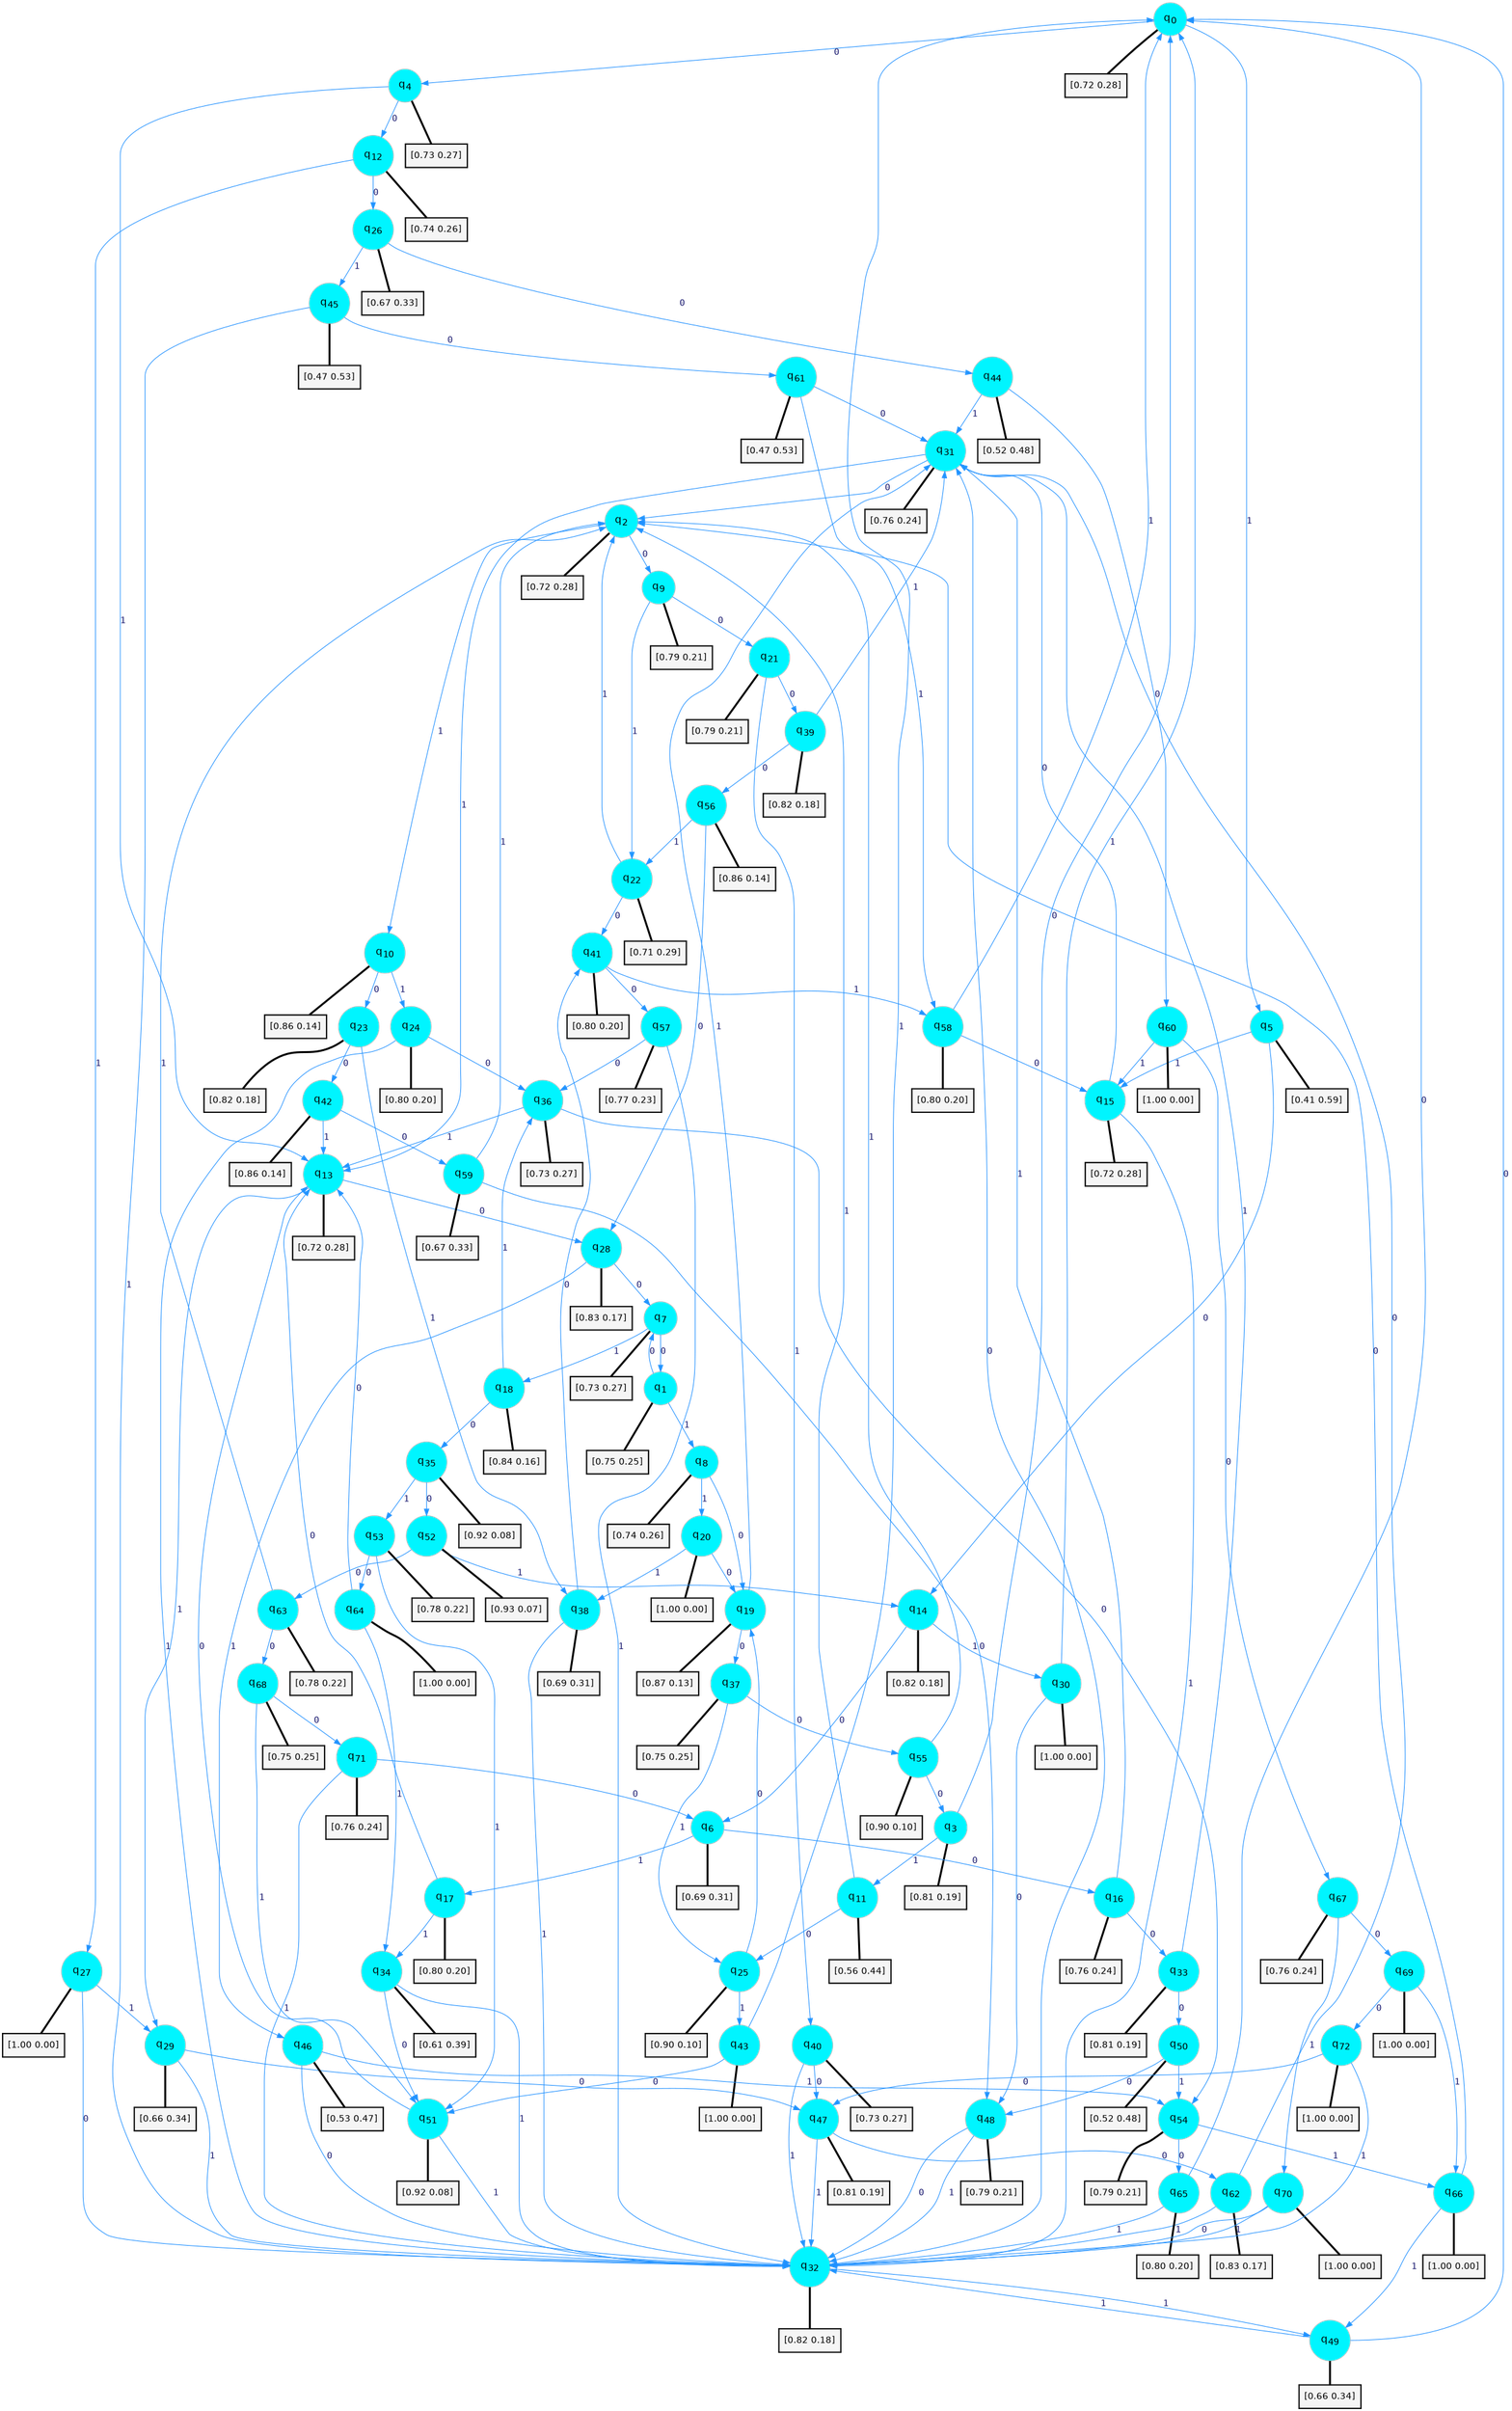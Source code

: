 digraph G {
graph [
bgcolor=transparent, dpi=300, rankdir=TD, size="40,25"];
node [
color=gray, fillcolor=turquoise1, fontcolor=black, fontname=Helvetica, fontsize=16, fontweight=bold, shape=circle, style=filled];
edge [
arrowsize=1, color=dodgerblue1, fontcolor=midnightblue, fontname=courier, fontweight=bold, penwidth=1, style=solid, weight=20];
0[label=<q<SUB>0</SUB>>];
1[label=<q<SUB>1</SUB>>];
2[label=<q<SUB>2</SUB>>];
3[label=<q<SUB>3</SUB>>];
4[label=<q<SUB>4</SUB>>];
5[label=<q<SUB>5</SUB>>];
6[label=<q<SUB>6</SUB>>];
7[label=<q<SUB>7</SUB>>];
8[label=<q<SUB>8</SUB>>];
9[label=<q<SUB>9</SUB>>];
10[label=<q<SUB>10</SUB>>];
11[label=<q<SUB>11</SUB>>];
12[label=<q<SUB>12</SUB>>];
13[label=<q<SUB>13</SUB>>];
14[label=<q<SUB>14</SUB>>];
15[label=<q<SUB>15</SUB>>];
16[label=<q<SUB>16</SUB>>];
17[label=<q<SUB>17</SUB>>];
18[label=<q<SUB>18</SUB>>];
19[label=<q<SUB>19</SUB>>];
20[label=<q<SUB>20</SUB>>];
21[label=<q<SUB>21</SUB>>];
22[label=<q<SUB>22</SUB>>];
23[label=<q<SUB>23</SUB>>];
24[label=<q<SUB>24</SUB>>];
25[label=<q<SUB>25</SUB>>];
26[label=<q<SUB>26</SUB>>];
27[label=<q<SUB>27</SUB>>];
28[label=<q<SUB>28</SUB>>];
29[label=<q<SUB>29</SUB>>];
30[label=<q<SUB>30</SUB>>];
31[label=<q<SUB>31</SUB>>];
32[label=<q<SUB>32</SUB>>];
33[label=<q<SUB>33</SUB>>];
34[label=<q<SUB>34</SUB>>];
35[label=<q<SUB>35</SUB>>];
36[label=<q<SUB>36</SUB>>];
37[label=<q<SUB>37</SUB>>];
38[label=<q<SUB>38</SUB>>];
39[label=<q<SUB>39</SUB>>];
40[label=<q<SUB>40</SUB>>];
41[label=<q<SUB>41</SUB>>];
42[label=<q<SUB>42</SUB>>];
43[label=<q<SUB>43</SUB>>];
44[label=<q<SUB>44</SUB>>];
45[label=<q<SUB>45</SUB>>];
46[label=<q<SUB>46</SUB>>];
47[label=<q<SUB>47</SUB>>];
48[label=<q<SUB>48</SUB>>];
49[label=<q<SUB>49</SUB>>];
50[label=<q<SUB>50</SUB>>];
51[label=<q<SUB>51</SUB>>];
52[label=<q<SUB>52</SUB>>];
53[label=<q<SUB>53</SUB>>];
54[label=<q<SUB>54</SUB>>];
55[label=<q<SUB>55</SUB>>];
56[label=<q<SUB>56</SUB>>];
57[label=<q<SUB>57</SUB>>];
58[label=<q<SUB>58</SUB>>];
59[label=<q<SUB>59</SUB>>];
60[label=<q<SUB>60</SUB>>];
61[label=<q<SUB>61</SUB>>];
62[label=<q<SUB>62</SUB>>];
63[label=<q<SUB>63</SUB>>];
64[label=<q<SUB>64</SUB>>];
65[label=<q<SUB>65</SUB>>];
66[label=<q<SUB>66</SUB>>];
67[label=<q<SUB>67</SUB>>];
68[label=<q<SUB>68</SUB>>];
69[label=<q<SUB>69</SUB>>];
70[label=<q<SUB>70</SUB>>];
71[label=<q<SUB>71</SUB>>];
72[label=<q<SUB>72</SUB>>];
73[label="[0.72 0.28]", shape=box,fontcolor=black, fontname=Helvetica, fontsize=14, penwidth=2, fillcolor=whitesmoke,color=black];
74[label="[0.75 0.25]", shape=box,fontcolor=black, fontname=Helvetica, fontsize=14, penwidth=2, fillcolor=whitesmoke,color=black];
75[label="[0.72 0.28]", shape=box,fontcolor=black, fontname=Helvetica, fontsize=14, penwidth=2, fillcolor=whitesmoke,color=black];
76[label="[0.81 0.19]", shape=box,fontcolor=black, fontname=Helvetica, fontsize=14, penwidth=2, fillcolor=whitesmoke,color=black];
77[label="[0.73 0.27]", shape=box,fontcolor=black, fontname=Helvetica, fontsize=14, penwidth=2, fillcolor=whitesmoke,color=black];
78[label="[0.41 0.59]", shape=box,fontcolor=black, fontname=Helvetica, fontsize=14, penwidth=2, fillcolor=whitesmoke,color=black];
79[label="[0.69 0.31]", shape=box,fontcolor=black, fontname=Helvetica, fontsize=14, penwidth=2, fillcolor=whitesmoke,color=black];
80[label="[0.73 0.27]", shape=box,fontcolor=black, fontname=Helvetica, fontsize=14, penwidth=2, fillcolor=whitesmoke,color=black];
81[label="[0.74 0.26]", shape=box,fontcolor=black, fontname=Helvetica, fontsize=14, penwidth=2, fillcolor=whitesmoke,color=black];
82[label="[0.79 0.21]", shape=box,fontcolor=black, fontname=Helvetica, fontsize=14, penwidth=2, fillcolor=whitesmoke,color=black];
83[label="[0.86 0.14]", shape=box,fontcolor=black, fontname=Helvetica, fontsize=14, penwidth=2, fillcolor=whitesmoke,color=black];
84[label="[0.56 0.44]", shape=box,fontcolor=black, fontname=Helvetica, fontsize=14, penwidth=2, fillcolor=whitesmoke,color=black];
85[label="[0.74 0.26]", shape=box,fontcolor=black, fontname=Helvetica, fontsize=14, penwidth=2, fillcolor=whitesmoke,color=black];
86[label="[0.72 0.28]", shape=box,fontcolor=black, fontname=Helvetica, fontsize=14, penwidth=2, fillcolor=whitesmoke,color=black];
87[label="[0.82 0.18]", shape=box,fontcolor=black, fontname=Helvetica, fontsize=14, penwidth=2, fillcolor=whitesmoke,color=black];
88[label="[0.72 0.28]", shape=box,fontcolor=black, fontname=Helvetica, fontsize=14, penwidth=2, fillcolor=whitesmoke,color=black];
89[label="[0.76 0.24]", shape=box,fontcolor=black, fontname=Helvetica, fontsize=14, penwidth=2, fillcolor=whitesmoke,color=black];
90[label="[0.80 0.20]", shape=box,fontcolor=black, fontname=Helvetica, fontsize=14, penwidth=2, fillcolor=whitesmoke,color=black];
91[label="[0.84 0.16]", shape=box,fontcolor=black, fontname=Helvetica, fontsize=14, penwidth=2, fillcolor=whitesmoke,color=black];
92[label="[0.87 0.13]", shape=box,fontcolor=black, fontname=Helvetica, fontsize=14, penwidth=2, fillcolor=whitesmoke,color=black];
93[label="[1.00 0.00]", shape=box,fontcolor=black, fontname=Helvetica, fontsize=14, penwidth=2, fillcolor=whitesmoke,color=black];
94[label="[0.79 0.21]", shape=box,fontcolor=black, fontname=Helvetica, fontsize=14, penwidth=2, fillcolor=whitesmoke,color=black];
95[label="[0.71 0.29]", shape=box,fontcolor=black, fontname=Helvetica, fontsize=14, penwidth=2, fillcolor=whitesmoke,color=black];
96[label="[0.82 0.18]", shape=box,fontcolor=black, fontname=Helvetica, fontsize=14, penwidth=2, fillcolor=whitesmoke,color=black];
97[label="[0.80 0.20]", shape=box,fontcolor=black, fontname=Helvetica, fontsize=14, penwidth=2, fillcolor=whitesmoke,color=black];
98[label="[0.90 0.10]", shape=box,fontcolor=black, fontname=Helvetica, fontsize=14, penwidth=2, fillcolor=whitesmoke,color=black];
99[label="[0.67 0.33]", shape=box,fontcolor=black, fontname=Helvetica, fontsize=14, penwidth=2, fillcolor=whitesmoke,color=black];
100[label="[1.00 0.00]", shape=box,fontcolor=black, fontname=Helvetica, fontsize=14, penwidth=2, fillcolor=whitesmoke,color=black];
101[label="[0.83 0.17]", shape=box,fontcolor=black, fontname=Helvetica, fontsize=14, penwidth=2, fillcolor=whitesmoke,color=black];
102[label="[0.66 0.34]", shape=box,fontcolor=black, fontname=Helvetica, fontsize=14, penwidth=2, fillcolor=whitesmoke,color=black];
103[label="[1.00 0.00]", shape=box,fontcolor=black, fontname=Helvetica, fontsize=14, penwidth=2, fillcolor=whitesmoke,color=black];
104[label="[0.76 0.24]", shape=box,fontcolor=black, fontname=Helvetica, fontsize=14, penwidth=2, fillcolor=whitesmoke,color=black];
105[label="[0.82 0.18]", shape=box,fontcolor=black, fontname=Helvetica, fontsize=14, penwidth=2, fillcolor=whitesmoke,color=black];
106[label="[0.81 0.19]", shape=box,fontcolor=black, fontname=Helvetica, fontsize=14, penwidth=2, fillcolor=whitesmoke,color=black];
107[label="[0.61 0.39]", shape=box,fontcolor=black, fontname=Helvetica, fontsize=14, penwidth=2, fillcolor=whitesmoke,color=black];
108[label="[0.92 0.08]", shape=box,fontcolor=black, fontname=Helvetica, fontsize=14, penwidth=2, fillcolor=whitesmoke,color=black];
109[label="[0.73 0.27]", shape=box,fontcolor=black, fontname=Helvetica, fontsize=14, penwidth=2, fillcolor=whitesmoke,color=black];
110[label="[0.75 0.25]", shape=box,fontcolor=black, fontname=Helvetica, fontsize=14, penwidth=2, fillcolor=whitesmoke,color=black];
111[label="[0.69 0.31]", shape=box,fontcolor=black, fontname=Helvetica, fontsize=14, penwidth=2, fillcolor=whitesmoke,color=black];
112[label="[0.82 0.18]", shape=box,fontcolor=black, fontname=Helvetica, fontsize=14, penwidth=2, fillcolor=whitesmoke,color=black];
113[label="[0.73 0.27]", shape=box,fontcolor=black, fontname=Helvetica, fontsize=14, penwidth=2, fillcolor=whitesmoke,color=black];
114[label="[0.80 0.20]", shape=box,fontcolor=black, fontname=Helvetica, fontsize=14, penwidth=2, fillcolor=whitesmoke,color=black];
115[label="[0.86 0.14]", shape=box,fontcolor=black, fontname=Helvetica, fontsize=14, penwidth=2, fillcolor=whitesmoke,color=black];
116[label="[1.00 0.00]", shape=box,fontcolor=black, fontname=Helvetica, fontsize=14, penwidth=2, fillcolor=whitesmoke,color=black];
117[label="[0.52 0.48]", shape=box,fontcolor=black, fontname=Helvetica, fontsize=14, penwidth=2, fillcolor=whitesmoke,color=black];
118[label="[0.47 0.53]", shape=box,fontcolor=black, fontname=Helvetica, fontsize=14, penwidth=2, fillcolor=whitesmoke,color=black];
119[label="[0.53 0.47]", shape=box,fontcolor=black, fontname=Helvetica, fontsize=14, penwidth=2, fillcolor=whitesmoke,color=black];
120[label="[0.81 0.19]", shape=box,fontcolor=black, fontname=Helvetica, fontsize=14, penwidth=2, fillcolor=whitesmoke,color=black];
121[label="[0.79 0.21]", shape=box,fontcolor=black, fontname=Helvetica, fontsize=14, penwidth=2, fillcolor=whitesmoke,color=black];
122[label="[0.66 0.34]", shape=box,fontcolor=black, fontname=Helvetica, fontsize=14, penwidth=2, fillcolor=whitesmoke,color=black];
123[label="[0.52 0.48]", shape=box,fontcolor=black, fontname=Helvetica, fontsize=14, penwidth=2, fillcolor=whitesmoke,color=black];
124[label="[0.92 0.08]", shape=box,fontcolor=black, fontname=Helvetica, fontsize=14, penwidth=2, fillcolor=whitesmoke,color=black];
125[label="[0.93 0.07]", shape=box,fontcolor=black, fontname=Helvetica, fontsize=14, penwidth=2, fillcolor=whitesmoke,color=black];
126[label="[0.78 0.22]", shape=box,fontcolor=black, fontname=Helvetica, fontsize=14, penwidth=2, fillcolor=whitesmoke,color=black];
127[label="[0.79 0.21]", shape=box,fontcolor=black, fontname=Helvetica, fontsize=14, penwidth=2, fillcolor=whitesmoke,color=black];
128[label="[0.90 0.10]", shape=box,fontcolor=black, fontname=Helvetica, fontsize=14, penwidth=2, fillcolor=whitesmoke,color=black];
129[label="[0.86 0.14]", shape=box,fontcolor=black, fontname=Helvetica, fontsize=14, penwidth=2, fillcolor=whitesmoke,color=black];
130[label="[0.77 0.23]", shape=box,fontcolor=black, fontname=Helvetica, fontsize=14, penwidth=2, fillcolor=whitesmoke,color=black];
131[label="[0.80 0.20]", shape=box,fontcolor=black, fontname=Helvetica, fontsize=14, penwidth=2, fillcolor=whitesmoke,color=black];
132[label="[0.67 0.33]", shape=box,fontcolor=black, fontname=Helvetica, fontsize=14, penwidth=2, fillcolor=whitesmoke,color=black];
133[label="[1.00 0.00]", shape=box,fontcolor=black, fontname=Helvetica, fontsize=14, penwidth=2, fillcolor=whitesmoke,color=black];
134[label="[0.47 0.53]", shape=box,fontcolor=black, fontname=Helvetica, fontsize=14, penwidth=2, fillcolor=whitesmoke,color=black];
135[label="[0.83 0.17]", shape=box,fontcolor=black, fontname=Helvetica, fontsize=14, penwidth=2, fillcolor=whitesmoke,color=black];
136[label="[0.78 0.22]", shape=box,fontcolor=black, fontname=Helvetica, fontsize=14, penwidth=2, fillcolor=whitesmoke,color=black];
137[label="[1.00 0.00]", shape=box,fontcolor=black, fontname=Helvetica, fontsize=14, penwidth=2, fillcolor=whitesmoke,color=black];
138[label="[0.80 0.20]", shape=box,fontcolor=black, fontname=Helvetica, fontsize=14, penwidth=2, fillcolor=whitesmoke,color=black];
139[label="[1.00 0.00]", shape=box,fontcolor=black, fontname=Helvetica, fontsize=14, penwidth=2, fillcolor=whitesmoke,color=black];
140[label="[0.76 0.24]", shape=box,fontcolor=black, fontname=Helvetica, fontsize=14, penwidth=2, fillcolor=whitesmoke,color=black];
141[label="[0.75 0.25]", shape=box,fontcolor=black, fontname=Helvetica, fontsize=14, penwidth=2, fillcolor=whitesmoke,color=black];
142[label="[1.00 0.00]", shape=box,fontcolor=black, fontname=Helvetica, fontsize=14, penwidth=2, fillcolor=whitesmoke,color=black];
143[label="[1.00 0.00]", shape=box,fontcolor=black, fontname=Helvetica, fontsize=14, penwidth=2, fillcolor=whitesmoke,color=black];
144[label="[0.76 0.24]", shape=box,fontcolor=black, fontname=Helvetica, fontsize=14, penwidth=2, fillcolor=whitesmoke,color=black];
145[label="[1.00 0.00]", shape=box,fontcolor=black, fontname=Helvetica, fontsize=14, penwidth=2, fillcolor=whitesmoke,color=black];
0->4 [label=0];
0->5 [label=1];
0->73 [arrowhead=none, penwidth=3,color=black];
1->7 [label=0];
1->8 [label=1];
1->74 [arrowhead=none, penwidth=3,color=black];
2->9 [label=0];
2->10 [label=1];
2->75 [arrowhead=none, penwidth=3,color=black];
3->0 [label=0];
3->11 [label=1];
3->76 [arrowhead=none, penwidth=3,color=black];
4->12 [label=0];
4->13 [label=1];
4->77 [arrowhead=none, penwidth=3,color=black];
5->14 [label=0];
5->15 [label=1];
5->78 [arrowhead=none, penwidth=3,color=black];
6->16 [label=0];
6->17 [label=1];
6->79 [arrowhead=none, penwidth=3,color=black];
7->1 [label=0];
7->18 [label=1];
7->80 [arrowhead=none, penwidth=3,color=black];
8->19 [label=0];
8->20 [label=1];
8->81 [arrowhead=none, penwidth=3,color=black];
9->21 [label=0];
9->22 [label=1];
9->82 [arrowhead=none, penwidth=3,color=black];
10->23 [label=0];
10->24 [label=1];
10->83 [arrowhead=none, penwidth=3,color=black];
11->25 [label=0];
11->2 [label=1];
11->84 [arrowhead=none, penwidth=3,color=black];
12->26 [label=0];
12->27 [label=1];
12->85 [arrowhead=none, penwidth=3,color=black];
13->28 [label=0];
13->29 [label=1];
13->86 [arrowhead=none, penwidth=3,color=black];
14->6 [label=0];
14->30 [label=1];
14->87 [arrowhead=none, penwidth=3,color=black];
15->31 [label=0];
15->32 [label=1];
15->88 [arrowhead=none, penwidth=3,color=black];
16->33 [label=0];
16->31 [label=1];
16->89 [arrowhead=none, penwidth=3,color=black];
17->13 [label=0];
17->34 [label=1];
17->90 [arrowhead=none, penwidth=3,color=black];
18->35 [label=0];
18->36 [label=1];
18->91 [arrowhead=none, penwidth=3,color=black];
19->37 [label=0];
19->31 [label=1];
19->92 [arrowhead=none, penwidth=3,color=black];
20->19 [label=0];
20->38 [label=1];
20->93 [arrowhead=none, penwidth=3,color=black];
21->39 [label=0];
21->40 [label=1];
21->94 [arrowhead=none, penwidth=3,color=black];
22->41 [label=0];
22->2 [label=1];
22->95 [arrowhead=none, penwidth=3,color=black];
23->42 [label=0];
23->38 [label=1];
23->96 [arrowhead=none, penwidth=3,color=black];
24->36 [label=0];
24->32 [label=1];
24->97 [arrowhead=none, penwidth=3,color=black];
25->19 [label=0];
25->43 [label=1];
25->98 [arrowhead=none, penwidth=3,color=black];
26->44 [label=0];
26->45 [label=1];
26->99 [arrowhead=none, penwidth=3,color=black];
27->32 [label=0];
27->29 [label=1];
27->100 [arrowhead=none, penwidth=3,color=black];
28->7 [label=0];
28->46 [label=1];
28->101 [arrowhead=none, penwidth=3,color=black];
29->47 [label=0];
29->32 [label=1];
29->102 [arrowhead=none, penwidth=3,color=black];
30->48 [label=0];
30->0 [label=1];
30->103 [arrowhead=none, penwidth=3,color=black];
31->2 [label=0];
31->13 [label=1];
31->104 [arrowhead=none, penwidth=3,color=black];
32->31 [label=0];
32->49 [label=1];
32->105 [arrowhead=none, penwidth=3,color=black];
33->50 [label=0];
33->31 [label=1];
33->106 [arrowhead=none, penwidth=3,color=black];
34->51 [label=0];
34->32 [label=1];
34->107 [arrowhead=none, penwidth=3,color=black];
35->52 [label=0];
35->53 [label=1];
35->108 [arrowhead=none, penwidth=3,color=black];
36->54 [label=0];
36->13 [label=1];
36->109 [arrowhead=none, penwidth=3,color=black];
37->55 [label=0];
37->25 [label=1];
37->110 [arrowhead=none, penwidth=3,color=black];
38->41 [label=0];
38->32 [label=1];
38->111 [arrowhead=none, penwidth=3,color=black];
39->56 [label=0];
39->31 [label=1];
39->112 [arrowhead=none, penwidth=3,color=black];
40->47 [label=0];
40->32 [label=1];
40->113 [arrowhead=none, penwidth=3,color=black];
41->57 [label=0];
41->58 [label=1];
41->114 [arrowhead=none, penwidth=3,color=black];
42->59 [label=0];
42->13 [label=1];
42->115 [arrowhead=none, penwidth=3,color=black];
43->51 [label=0];
43->0 [label=1];
43->116 [arrowhead=none, penwidth=3,color=black];
44->60 [label=0];
44->31 [label=1];
44->117 [arrowhead=none, penwidth=3,color=black];
45->61 [label=0];
45->32 [label=1];
45->118 [arrowhead=none, penwidth=3,color=black];
46->32 [label=0];
46->54 [label=1];
46->119 [arrowhead=none, penwidth=3,color=black];
47->62 [label=0];
47->32 [label=1];
47->120 [arrowhead=none, penwidth=3,color=black];
48->32 [label=0];
48->32 [label=1];
48->121 [arrowhead=none, penwidth=3,color=black];
49->0 [label=0];
49->32 [label=1];
49->122 [arrowhead=none, penwidth=3,color=black];
50->48 [label=0];
50->54 [label=1];
50->123 [arrowhead=none, penwidth=3,color=black];
51->13 [label=0];
51->32 [label=1];
51->124 [arrowhead=none, penwidth=3,color=black];
52->63 [label=0];
52->14 [label=1];
52->125 [arrowhead=none, penwidth=3,color=black];
53->64 [label=0];
53->51 [label=1];
53->126 [arrowhead=none, penwidth=3,color=black];
54->65 [label=0];
54->66 [label=1];
54->127 [arrowhead=none, penwidth=3,color=black];
55->3 [label=0];
55->2 [label=1];
55->128 [arrowhead=none, penwidth=3,color=black];
56->28 [label=0];
56->22 [label=1];
56->129 [arrowhead=none, penwidth=3,color=black];
57->36 [label=0];
57->32 [label=1];
57->130 [arrowhead=none, penwidth=3,color=black];
58->15 [label=0];
58->0 [label=1];
58->131 [arrowhead=none, penwidth=3,color=black];
59->48 [label=0];
59->2 [label=1];
59->132 [arrowhead=none, penwidth=3,color=black];
60->67 [label=0];
60->15 [label=1];
60->133 [arrowhead=none, penwidth=3,color=black];
61->31 [label=0];
61->58 [label=1];
61->134 [arrowhead=none, penwidth=3,color=black];
62->31 [label=0];
62->32 [label=1];
62->135 [arrowhead=none, penwidth=3,color=black];
63->68 [label=0];
63->2 [label=1];
63->136 [arrowhead=none, penwidth=3,color=black];
64->13 [label=0];
64->34 [label=1];
64->137 [arrowhead=none, penwidth=3,color=black];
65->0 [label=0];
65->32 [label=1];
65->138 [arrowhead=none, penwidth=3,color=black];
66->2 [label=0];
66->49 [label=1];
66->139 [arrowhead=none, penwidth=3,color=black];
67->69 [label=0];
67->70 [label=1];
67->140 [arrowhead=none, penwidth=3,color=black];
68->71 [label=0];
68->51 [label=1];
68->141 [arrowhead=none, penwidth=3,color=black];
69->72 [label=0];
69->66 [label=1];
69->142 [arrowhead=none, penwidth=3,color=black];
70->32 [label=0];
70->32 [label=1];
70->143 [arrowhead=none, penwidth=3,color=black];
71->6 [label=0];
71->32 [label=1];
71->144 [arrowhead=none, penwidth=3,color=black];
72->47 [label=0];
72->32 [label=1];
72->145 [arrowhead=none, penwidth=3,color=black];
}

